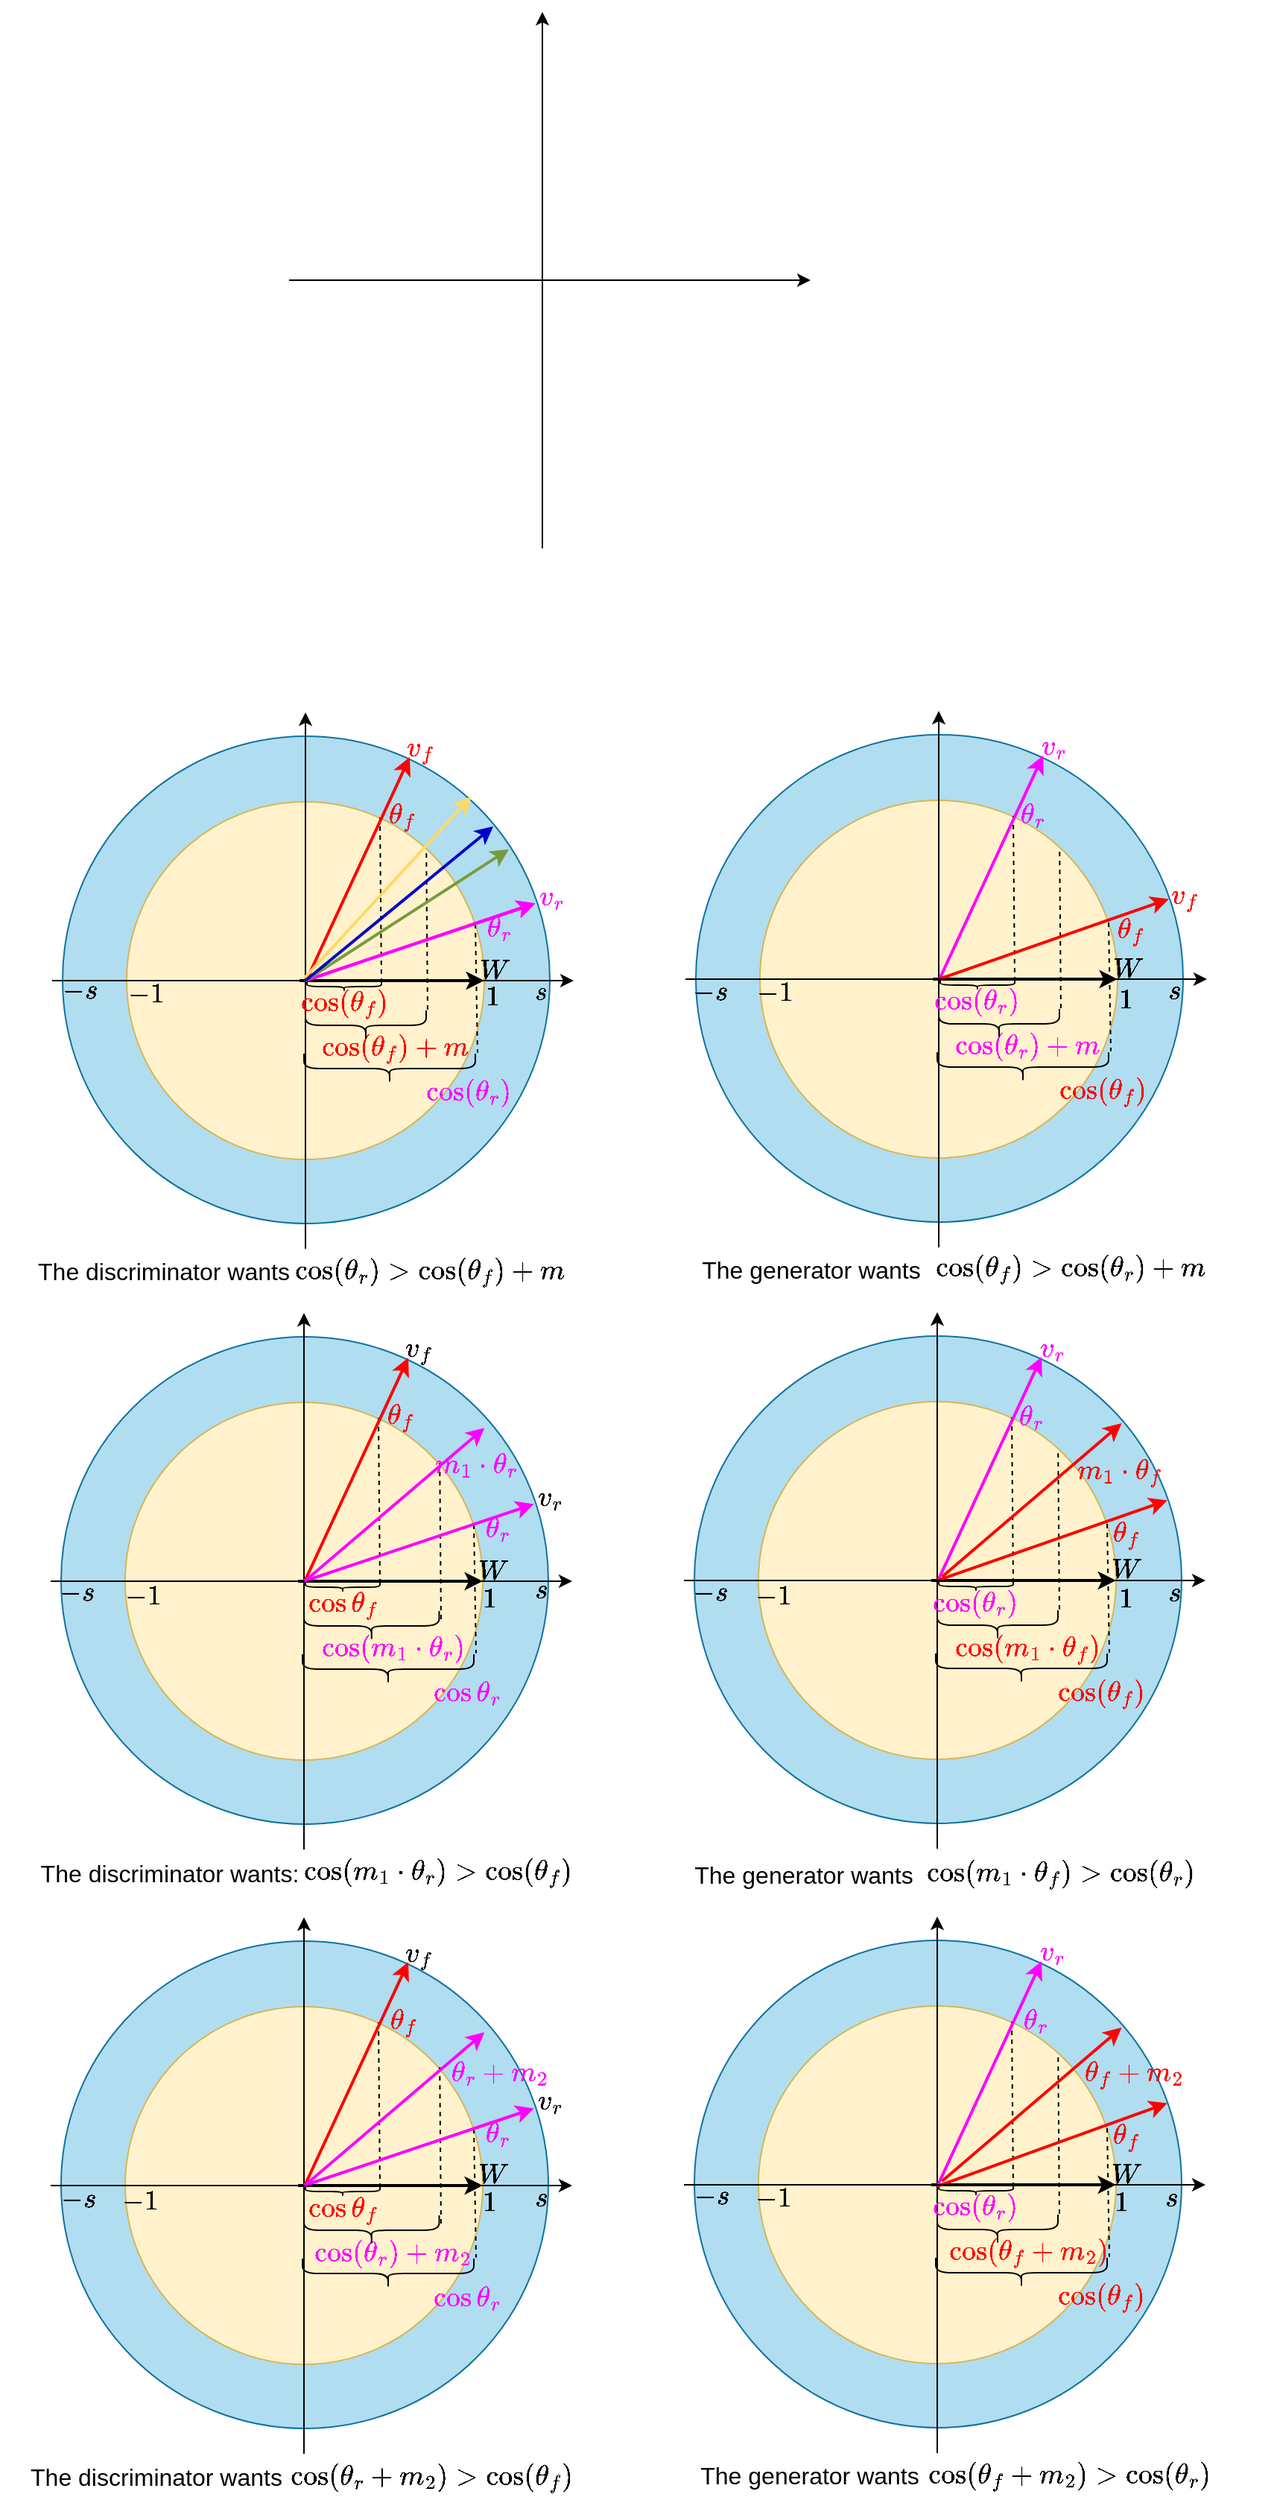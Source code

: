 <mxfile version="21.6.8" type="github">
  <diagram name="Page-1" id="L5gE9TaHChZpEfNY-t2x">
    <mxGraphModel dx="1236" dy="1394" grid="1" gridSize="10" guides="1" tooltips="1" connect="1" arrows="1" fold="1" page="0" pageScale="1" pageWidth="827" pageHeight="1169" math="1" shadow="0">
      <root>
        <mxCell id="0" />
        <mxCell id="1" parent="0" />
        <mxCell id="ebqqvcWVVmoioaNN8tBe-39" value="" style="ellipse;whiteSpace=wrap;html=1;aspect=fixed;fillColor=#b1ddf0;strokeColor=#10739e;" vertex="1" parent="1">
          <mxGeometry x="37" y="26" width="327" height="327" as="geometry" />
        </mxCell>
        <mxCell id="UZf72PWpk065BYjZ_3hO-1" value="" style="ellipse;whiteSpace=wrap;html=1;aspect=fixed;fillColor=#fff2cc;strokeColor=#d6b656;" parent="1" vertex="1">
          <mxGeometry x="80" y="70" width="240" height="240" as="geometry" />
        </mxCell>
        <mxCell id="UZf72PWpk065BYjZ_3hO-2" value="" style="endArrow=classic;html=1;rounded=0;exitX=0;exitY=0;exitDx=0;exitDy=0;strokeWidth=2;" parent="1" edge="1" source="ebqqvcWVVmoioaNN8tBe-5">
          <mxGeometry width="50" height="50" relative="1" as="geometry">
            <mxPoint x="40" y="189.5" as="sourcePoint" />
            <mxPoint x="320" y="190" as="targetPoint" />
          </mxGeometry>
        </mxCell>
        <mxCell id="UZf72PWpk065BYjZ_3hO-3" value="" style="endArrow=classic;html=1;rounded=0;" parent="1" edge="1">
          <mxGeometry width="50" height="50" relative="1" as="geometry">
            <mxPoint x="200" y="370" as="sourcePoint" />
            <mxPoint x="200" y="10" as="targetPoint" />
          </mxGeometry>
        </mxCell>
        <mxCell id="UZf72PWpk065BYjZ_3hO-12" value="" style="endArrow=none;dashed=1;html=1;rounded=0;" parent="1" edge="1">
          <mxGeometry width="50" height="50" relative="1" as="geometry">
            <mxPoint x="200" y="80" as="sourcePoint" />
            <mxPoint x="200" y="150" as="targetPoint" />
          </mxGeometry>
        </mxCell>
        <mxCell id="UZf72PWpk065BYjZ_3hO-13" value="" style="endArrow=none;dashed=1;html=1;rounded=0;entryX=1.033;entryY=1.013;entryDx=0;entryDy=0;entryPerimeter=0;" parent="1" edge="1" target="ebqqvcWVVmoioaNN8tBe-8">
          <mxGeometry width="50" height="50" relative="1" as="geometry">
            <mxPoint x="314" y="152" as="sourcePoint" />
            <mxPoint x="314.16" y="190.15" as="targetPoint" />
          </mxGeometry>
        </mxCell>
        <mxCell id="ebqqvcWVVmoioaNN8tBe-3" value="" style="endArrow=none;dashed=1;html=1;rounded=0;exitX=0;exitY=0.25;exitDx=0;exitDy=0;" edge="1" parent="1">
          <mxGeometry width="50" height="50" relative="1" as="geometry">
            <mxPoint x="250.0" y="80.5" as="sourcePoint" />
            <mxPoint x="251" y="190" as="targetPoint" />
          </mxGeometry>
        </mxCell>
        <mxCell id="ebqqvcWVVmoioaNN8tBe-4" value="&lt;font style=&quot;font-size: 16px;&quot; color=&quot;#ff00ff&quot;&gt;$$\theta_r$$&lt;/font&gt;" style="text;html=1;strokeColor=none;fillColor=none;align=center;verticalAlign=middle;whiteSpace=wrap;rounded=0;" vertex="1" parent="1">
          <mxGeometry x="300" y="140" width="60" height="30" as="geometry" />
        </mxCell>
        <mxCell id="ebqqvcWVVmoioaNN8tBe-5" value="&lt;font style=&quot;font-size: 16px;&quot; color=&quot;#ff0000&quot;&gt;$$\cos &lt;br&gt;(\theta_f)$$&lt;/font&gt;" style="text;html=1;strokeColor=none;fillColor=none;align=center;verticalAlign=middle;whiteSpace=wrap;rounded=0;" vertex="1" parent="1">
          <mxGeometry x="196" y="190" width="60" height="30" as="geometry" />
        </mxCell>
        <mxCell id="ebqqvcWVVmoioaNN8tBe-6" value="&lt;font style=&quot;font-size: 16px;&quot; color=&quot;#ff0000&quot;&gt;$$\theta_f$$&lt;/font&gt;" style="text;html=1;strokeColor=none;fillColor=none;align=center;verticalAlign=middle;whiteSpace=wrap;rounded=0;" vertex="1" parent="1">
          <mxGeometry x="235" y="64" width="60" height="30" as="geometry" />
        </mxCell>
        <mxCell id="ebqqvcWVVmoioaNN8tBe-7" value="" style="shape=curlyBracket;whiteSpace=wrap;html=1;rounded=1;labelPosition=left;verticalLabelPosition=middle;align=right;verticalAlign=middle;rotation=-90;" vertex="1" parent="1">
          <mxGeometry x="223" y="169" width="6" height="50" as="geometry" />
        </mxCell>
        <mxCell id="ebqqvcWVVmoioaNN8tBe-8" value="" style="shape=curlyBracket;whiteSpace=wrap;html=1;rounded=1;labelPosition=left;verticalLabelPosition=middle;align=right;verticalAlign=middle;rotation=-90;" vertex="1" parent="1">
          <mxGeometry x="246.5" y="191.5" width="20" height="115" as="geometry" />
        </mxCell>
        <mxCell id="ebqqvcWVVmoioaNN8tBe-9" value="&lt;font style=&quot;font-size: 16px;&quot; color=&quot;#ff00ff&quot;&gt;$$\cos &lt;br&gt;(\theta_r)$$&lt;/font&gt;" style="text;html=1;strokeColor=none;fillColor=none;align=center;verticalAlign=middle;whiteSpace=wrap;rounded=0;" vertex="1" parent="1">
          <mxGeometry x="280" y="250" width="60" height="30" as="geometry" />
        </mxCell>
        <mxCell id="ebqqvcWVVmoioaNN8tBe-10" value="&lt;font style=&quot;font-size: 16px;&quot; color=&quot;#ff0000&quot;&gt;$$\cos &lt;br&gt;(\theta_f) +m$$&lt;/font&gt;" style="text;html=1;strokeColor=none;fillColor=none;align=center;verticalAlign=middle;whiteSpace=wrap;rounded=0;" vertex="1" parent="1">
          <mxGeometry x="230" y="220" width="60" height="30" as="geometry" />
        </mxCell>
        <mxCell id="ebqqvcWVVmoioaNN8tBe-11" value="" style="shape=curlyBracket;whiteSpace=wrap;html=1;rounded=1;labelPosition=left;verticalLabelPosition=middle;align=right;verticalAlign=middle;rotation=-90;" vertex="1" parent="1">
          <mxGeometry x="230.5" y="179.5" width="20" height="81" as="geometry" />
        </mxCell>
        <mxCell id="ebqqvcWVVmoioaNN8tBe-12" value="" style="endArrow=none;dashed=1;html=1;rounded=0;entryX=1.033;entryY=1.013;entryDx=0;entryDy=0;entryPerimeter=0;exitX=0.838;exitY=0.144;exitDx=0;exitDy=0;exitPerimeter=0;" edge="1" parent="1" source="UZf72PWpk065BYjZ_3hO-1">
          <mxGeometry width="50" height="50" relative="1" as="geometry">
            <mxPoint x="281" y="126" as="sourcePoint" />
            <mxPoint x="282" y="212" as="targetPoint" />
          </mxGeometry>
        </mxCell>
        <mxCell id="ebqqvcWVVmoioaNN8tBe-13" value="&lt;font style=&quot;font-size: 16px;&quot;&gt;The discriminator wants&lt;/font&gt;" style="text;html=1;strokeColor=none;fillColor=none;align=center;verticalAlign=middle;whiteSpace=wrap;rounded=0;" vertex="1" parent="1">
          <mxGeometry x="10" y="370" width="190" height="30" as="geometry" />
        </mxCell>
        <mxCell id="ebqqvcWVVmoioaNN8tBe-16" value="&lt;font style=&quot;font-size: 16px;&quot;&gt;$$\cos(\theta_r)&amp;gt;\cos(\theta_f) +m$$&lt;/font&gt;" style="text;html=1;strokeColor=none;fillColor=none;align=center;verticalAlign=middle;whiteSpace=wrap;rounded=0;" vertex="1" parent="1">
          <mxGeometry x="254.38" y="370" width="60" height="30" as="geometry" />
        </mxCell>
        <mxCell id="ebqqvcWVVmoioaNN8tBe-37" value="&lt;font style=&quot;font-size: 16px;&quot;&gt;$$W$$&lt;/font&gt;" style="text;html=1;strokeColor=none;fillColor=none;align=center;verticalAlign=middle;whiteSpace=wrap;rounded=0;" vertex="1" parent="1">
          <mxGeometry x="297" y="167.5" width="60" height="30" as="geometry" />
        </mxCell>
        <mxCell id="ebqqvcWVVmoioaNN8tBe-40" value="&lt;font style=&quot;font-size: 16px;&quot; color=&quot;#ff0000&quot;&gt;$$v_f$$&lt;/font&gt;" style="text;html=1;strokeColor=none;fillColor=none;align=center;verticalAlign=middle;whiteSpace=wrap;rounded=0;" vertex="1" parent="1">
          <mxGeometry x="246.5" y="19" width="60" height="30" as="geometry" />
        </mxCell>
        <mxCell id="ebqqvcWVVmoioaNN8tBe-41" value="&lt;font style=&quot;font-size: 16px;&quot; color=&quot;#ff00ff&quot;&gt;$$v_r$$&lt;/font&gt;" style="text;html=1;strokeColor=none;fillColor=none;align=center;verticalAlign=middle;whiteSpace=wrap;rounded=0;" vertex="1" parent="1">
          <mxGeometry x="335" y="118.5" width="60" height="30" as="geometry" />
        </mxCell>
        <mxCell id="ebqqvcWVVmoioaNN8tBe-42" value="" style="endArrow=classic;html=1;rounded=0;entryX=0.392;entryY=0.7;entryDx=0;entryDy=0;entryPerimeter=0;strokeWidth=2;strokeColor=#FF0000;" edge="1" parent="1" target="ebqqvcWVVmoioaNN8tBe-40">
          <mxGeometry width="50" height="50" relative="1" as="geometry">
            <mxPoint x="200.5" y="190" as="sourcePoint" />
            <mxPoint x="250.5" y="140" as="targetPoint" />
          </mxGeometry>
        </mxCell>
        <mxCell id="ebqqvcWVVmoioaNN8tBe-43" value="" style="endArrow=classic;html=1;rounded=0;entryX=0.906;entryY=-0.058;entryDx=0;entryDy=0;entryPerimeter=0;strokeWidth=2;strokeColor=#FF00FF;" edge="1" parent="1" target="ebqqvcWVVmoioaNN8tBe-4">
          <mxGeometry width="50" height="50" relative="1" as="geometry">
            <mxPoint x="200" y="190" as="sourcePoint" />
            <mxPoint x="280" y="50" as="targetPoint" />
          </mxGeometry>
        </mxCell>
        <mxCell id="ebqqvcWVVmoioaNN8tBe-44" value="" style="endArrow=classic;html=1;rounded=0;" edge="1" parent="1">
          <mxGeometry width="50" height="50" relative="1" as="geometry">
            <mxPoint x="30" y="190" as="sourcePoint" />
            <mxPoint x="380" y="190" as="targetPoint" />
          </mxGeometry>
        </mxCell>
        <mxCell id="ebqqvcWVVmoioaNN8tBe-45" value="&lt;font style=&quot;font-size: 16px;&quot;&gt;$$1$$&lt;/font&gt;" style="text;html=1;strokeColor=none;fillColor=none;align=center;verticalAlign=middle;whiteSpace=wrap;rounded=0;" vertex="1" parent="1">
          <mxGeometry x="296" y="185.5" width="60" height="30" as="geometry" />
        </mxCell>
        <mxCell id="ebqqvcWVVmoioaNN8tBe-46" value="&lt;font style=&quot;font-size: 15px;&quot;&gt;$$s$$&lt;/font&gt;" style="text;html=1;strokeColor=none;fillColor=none;align=center;verticalAlign=middle;whiteSpace=wrap;rounded=0;" vertex="1" parent="1">
          <mxGeometry x="328" y="181.5" width="60" height="30" as="geometry" />
        </mxCell>
        <mxCell id="ebqqvcWVVmoioaNN8tBe-47" value="&lt;font style=&quot;font-size: 16px;&quot;&gt;$$-s$$&lt;/font&gt;" style="text;html=1;strokeColor=none;fillColor=none;align=center;verticalAlign=middle;whiteSpace=wrap;rounded=0;" vertex="1" parent="1">
          <mxGeometry x="19" y="180.5" width="60" height="30" as="geometry" />
        </mxCell>
        <mxCell id="ebqqvcWVVmoioaNN8tBe-48" value="&lt;font style=&quot;font-size: 16px;&quot;&gt;$$-1$$&lt;/font&gt;" style="text;html=1;strokeColor=none;fillColor=none;align=center;verticalAlign=middle;whiteSpace=wrap;rounded=0;" vertex="1" parent="1">
          <mxGeometry x="63" y="184" width="60" height="30" as="geometry" />
        </mxCell>
        <mxCell id="ebqqvcWVVmoioaNN8tBe-49" value="" style="ellipse;whiteSpace=wrap;html=1;aspect=fixed;fillColor=#b1ddf0;strokeColor=#10739e;" vertex="1" parent="1">
          <mxGeometry x="462" y="25" width="327" height="327" as="geometry" />
        </mxCell>
        <mxCell id="ebqqvcWVVmoioaNN8tBe-50" value="" style="ellipse;whiteSpace=wrap;html=1;aspect=fixed;fillColor=#fff2cc;strokeColor=#d6b656;" vertex="1" parent="1">
          <mxGeometry x="505" y="69" width="240" height="240" as="geometry" />
        </mxCell>
        <mxCell id="ebqqvcWVVmoioaNN8tBe-51" value="" style="endArrow=classic;html=1;rounded=0;exitX=0;exitY=0;exitDx=0;exitDy=0;strokeWidth=2;" edge="1" parent="1" source="ebqqvcWVVmoioaNN8tBe-57">
          <mxGeometry width="50" height="50" relative="1" as="geometry">
            <mxPoint x="465" y="188.5" as="sourcePoint" />
            <mxPoint x="745" y="189" as="targetPoint" />
          </mxGeometry>
        </mxCell>
        <mxCell id="ebqqvcWVVmoioaNN8tBe-52" value="" style="endArrow=classic;html=1;rounded=0;" edge="1" parent="1">
          <mxGeometry width="50" height="50" relative="1" as="geometry">
            <mxPoint x="625" y="369" as="sourcePoint" />
            <mxPoint x="625" y="9" as="targetPoint" />
          </mxGeometry>
        </mxCell>
        <mxCell id="ebqqvcWVVmoioaNN8tBe-53" value="" style="endArrow=none;dashed=1;html=1;rounded=0;" edge="1" parent="1">
          <mxGeometry width="50" height="50" relative="1" as="geometry">
            <mxPoint x="625" y="79" as="sourcePoint" />
            <mxPoint x="625" y="149" as="targetPoint" />
          </mxGeometry>
        </mxCell>
        <mxCell id="ebqqvcWVVmoioaNN8tBe-54" value="" style="endArrow=none;dashed=1;html=1;rounded=0;entryX=1.033;entryY=1.013;entryDx=0;entryDy=0;entryPerimeter=0;" edge="1" parent="1" target="ebqqvcWVVmoioaNN8tBe-60">
          <mxGeometry width="50" height="50" relative="1" as="geometry">
            <mxPoint x="739" y="151" as="sourcePoint" />
            <mxPoint x="739.16" y="189.15" as="targetPoint" />
          </mxGeometry>
        </mxCell>
        <mxCell id="ebqqvcWVVmoioaNN8tBe-55" value="" style="endArrow=none;dashed=1;html=1;rounded=0;exitX=0;exitY=0.25;exitDx=0;exitDy=0;" edge="1" parent="1">
          <mxGeometry width="50" height="50" relative="1" as="geometry">
            <mxPoint x="675.0" y="79.5" as="sourcePoint" />
            <mxPoint x="676" y="189" as="targetPoint" />
          </mxGeometry>
        </mxCell>
        <mxCell id="ebqqvcWVVmoioaNN8tBe-57" value="&lt;font style=&quot;font-size: 16px;&quot; color=&quot;#ff00ff&quot;&gt;$$\cos &lt;br&gt;(\theta_r)$$&lt;/font&gt;" style="text;html=1;strokeColor=none;fillColor=none;align=center;verticalAlign=middle;whiteSpace=wrap;rounded=0;" vertex="1" parent="1">
          <mxGeometry x="621" y="189" width="60" height="30" as="geometry" />
        </mxCell>
        <mxCell id="ebqqvcWVVmoioaNN8tBe-58" value="&lt;font style=&quot;font-size: 16px;&quot; color=&quot;#ff00ff&quot;&gt;$$\theta_r$$&lt;/font&gt;" style="text;html=1;strokeColor=none;fillColor=none;align=center;verticalAlign=middle;whiteSpace=wrap;rounded=0;" vertex="1" parent="1">
          <mxGeometry x="658" y="64" width="60" height="30" as="geometry" />
        </mxCell>
        <mxCell id="ebqqvcWVVmoioaNN8tBe-59" value="" style="shape=curlyBracket;whiteSpace=wrap;html=1;rounded=1;labelPosition=left;verticalLabelPosition=middle;align=right;verticalAlign=middle;rotation=-90;" vertex="1" parent="1">
          <mxGeometry x="648" y="168" width="6" height="50" as="geometry" />
        </mxCell>
        <mxCell id="ebqqvcWVVmoioaNN8tBe-60" value="" style="shape=curlyBracket;whiteSpace=wrap;html=1;rounded=1;labelPosition=left;verticalLabelPosition=middle;align=right;verticalAlign=middle;rotation=-90;" vertex="1" parent="1">
          <mxGeometry x="671.5" y="190.5" width="20" height="115" as="geometry" />
        </mxCell>
        <mxCell id="ebqqvcWVVmoioaNN8tBe-61" value="&lt;font style=&quot;font-size: 16px;&quot; color=&quot;#ff0000&quot;&gt;$$\cos &lt;br&gt;(\theta_f)$$&lt;/font&gt;" style="text;html=1;strokeColor=none;fillColor=none;align=center;verticalAlign=middle;whiteSpace=wrap;rounded=0;" vertex="1" parent="1">
          <mxGeometry x="705" y="249" width="60" height="30" as="geometry" />
        </mxCell>
        <mxCell id="ebqqvcWVVmoioaNN8tBe-62" value="&lt;font style=&quot;font-size: 16px;&quot; color=&quot;#ff00ff&quot;&gt;$$\cos &lt;br&gt;(\theta_r) +m$$&lt;/font&gt;" style="text;html=1;strokeColor=none;fillColor=none;align=center;verticalAlign=middle;whiteSpace=wrap;rounded=0;" vertex="1" parent="1">
          <mxGeometry x="655" y="219" width="60" height="30" as="geometry" />
        </mxCell>
        <mxCell id="ebqqvcWVVmoioaNN8tBe-63" value="" style="shape=curlyBracket;whiteSpace=wrap;html=1;rounded=1;labelPosition=left;verticalLabelPosition=middle;align=right;verticalAlign=middle;rotation=-90;" vertex="1" parent="1">
          <mxGeometry x="655.5" y="178.5" width="20" height="81" as="geometry" />
        </mxCell>
        <mxCell id="ebqqvcWVVmoioaNN8tBe-64" value="" style="endArrow=none;dashed=1;html=1;rounded=0;entryX=1.033;entryY=1.013;entryDx=0;entryDy=0;entryPerimeter=0;exitX=0.838;exitY=0.144;exitDx=0;exitDy=0;exitPerimeter=0;" edge="1" parent="1" source="ebqqvcWVVmoioaNN8tBe-50">
          <mxGeometry width="50" height="50" relative="1" as="geometry">
            <mxPoint x="706" y="125" as="sourcePoint" />
            <mxPoint x="707" y="211" as="targetPoint" />
          </mxGeometry>
        </mxCell>
        <mxCell id="ebqqvcWVVmoioaNN8tBe-66" value="&lt;font style=&quot;font-size: 16px;&quot;&gt;$$\cos(\theta_f)&amp;gt;\cos(\theta_r) +m$$&lt;/font&gt;" style="text;html=1;strokeColor=none;fillColor=none;align=center;verticalAlign=middle;whiteSpace=wrap;rounded=0;" vertex="1" parent="1">
          <mxGeometry x="684" y="368" width="60" height="30" as="geometry" />
        </mxCell>
        <mxCell id="ebqqvcWVVmoioaNN8tBe-67" value="&lt;font style=&quot;font-size: 16px;&quot;&gt;$$W$$&lt;/font&gt;" style="text;html=1;strokeColor=none;fillColor=none;align=center;verticalAlign=middle;whiteSpace=wrap;rounded=0;" vertex="1" parent="1">
          <mxGeometry x="722" y="166.5" width="60" height="30" as="geometry" />
        </mxCell>
        <mxCell id="ebqqvcWVVmoioaNN8tBe-68" value="&lt;font style=&quot;font-size: 16px;&quot; color=&quot;#ff00ff&quot;&gt;$$v_r$$&lt;/font&gt;" style="text;html=1;strokeColor=none;fillColor=none;align=center;verticalAlign=middle;whiteSpace=wrap;rounded=0;" vertex="1" parent="1">
          <mxGeometry x="671.5" y="18" width="60" height="30" as="geometry" />
        </mxCell>
        <mxCell id="ebqqvcWVVmoioaNN8tBe-69" value="&lt;font style=&quot;font-size: 16px;&quot; color=&quot;#ff0000&quot;&gt;$$v_f$$&lt;/font&gt;" style="text;html=1;strokeColor=none;fillColor=none;align=center;verticalAlign=middle;whiteSpace=wrap;rounded=0;" vertex="1" parent="1">
          <mxGeometry x="760" y="117.5" width="60" height="30" as="geometry" />
        </mxCell>
        <mxCell id="ebqqvcWVVmoioaNN8tBe-70" value="" style="endArrow=classic;html=1;rounded=0;entryX=0.392;entryY=0.7;entryDx=0;entryDy=0;entryPerimeter=0;strokeWidth=2;strokeColor=#FF00FF;" edge="1" parent="1" target="ebqqvcWVVmoioaNN8tBe-68">
          <mxGeometry width="50" height="50" relative="1" as="geometry">
            <mxPoint x="625.5" y="189" as="sourcePoint" />
            <mxPoint x="675.5" y="139" as="targetPoint" />
          </mxGeometry>
        </mxCell>
        <mxCell id="ebqqvcWVVmoioaNN8tBe-71" value="" style="endArrow=classic;html=1;rounded=0;entryX=0.906;entryY=-0.058;entryDx=0;entryDy=0;entryPerimeter=0;strokeWidth=2;strokeColor=#FF0000;" edge="1" parent="1">
          <mxGeometry width="50" height="50" relative="1" as="geometry">
            <mxPoint x="625" y="189" as="sourcePoint" />
            <mxPoint x="779.36" y="135.26" as="targetPoint" />
          </mxGeometry>
        </mxCell>
        <mxCell id="ebqqvcWVVmoioaNN8tBe-72" value="" style="endArrow=classic;html=1;rounded=0;" edge="1" parent="1">
          <mxGeometry width="50" height="50" relative="1" as="geometry">
            <mxPoint x="455" y="189" as="sourcePoint" />
            <mxPoint x="805" y="189" as="targetPoint" />
          </mxGeometry>
        </mxCell>
        <mxCell id="ebqqvcWVVmoioaNN8tBe-73" value="&lt;font style=&quot;font-size: 16px;&quot;&gt;$$1$$&lt;/font&gt;" style="text;html=1;strokeColor=none;fillColor=none;align=center;verticalAlign=middle;whiteSpace=wrap;rounded=0;" vertex="1" parent="1">
          <mxGeometry x="721" y="188" width="60" height="30" as="geometry" />
        </mxCell>
        <mxCell id="ebqqvcWVVmoioaNN8tBe-74" value="&lt;font style=&quot;font-size: 16px;&quot;&gt;$$s$$&lt;/font&gt;" style="text;html=1;strokeColor=none;fillColor=none;align=center;verticalAlign=middle;whiteSpace=wrap;rounded=0;" vertex="1" parent="1">
          <mxGeometry x="753" y="182" width="60" height="30" as="geometry" />
        </mxCell>
        <mxCell id="ebqqvcWVVmoioaNN8tBe-75" value="&lt;font style=&quot;font-size: 16px;&quot;&gt;$$-s$$&lt;/font&gt;" style="text;html=1;strokeColor=none;fillColor=none;align=center;verticalAlign=middle;whiteSpace=wrap;rounded=0;" vertex="1" parent="1">
          <mxGeometry x="442" y="181.5" width="60" height="30" as="geometry" />
        </mxCell>
        <mxCell id="ebqqvcWVVmoioaNN8tBe-76" value="&lt;font style=&quot;font-size: 16px;&quot;&gt;$$-1$$&lt;/font&gt;" style="text;html=1;strokeColor=none;fillColor=none;align=center;verticalAlign=middle;whiteSpace=wrap;rounded=0;" vertex="1" parent="1">
          <mxGeometry x="485" y="183" width="60" height="30" as="geometry" />
        </mxCell>
        <mxCell id="ebqqvcWVVmoioaNN8tBe-80" value="" style="ellipse;whiteSpace=wrap;html=1;aspect=fixed;fillColor=#b1ddf0;strokeColor=#10739e;" vertex="1" parent="1">
          <mxGeometry x="36" y="429" width="327" height="327" as="geometry" />
        </mxCell>
        <mxCell id="ebqqvcWVVmoioaNN8tBe-81" value="" style="ellipse;whiteSpace=wrap;html=1;aspect=fixed;fillColor=#fff2cc;strokeColor=#d6b656;" vertex="1" parent="1">
          <mxGeometry x="79" y="473" width="240" height="240" as="geometry" />
        </mxCell>
        <mxCell id="ebqqvcWVVmoioaNN8tBe-82" value="" style="endArrow=classic;html=1;rounded=0;exitX=0;exitY=0;exitDx=0;exitDy=0;strokeWidth=2;" edge="1" parent="1" source="ebqqvcWVVmoioaNN8tBe-88">
          <mxGeometry width="50" height="50" relative="1" as="geometry">
            <mxPoint x="39" y="592.5" as="sourcePoint" />
            <mxPoint x="319" y="593" as="targetPoint" />
          </mxGeometry>
        </mxCell>
        <mxCell id="ebqqvcWVVmoioaNN8tBe-83" value="" style="endArrow=classic;html=1;rounded=0;" edge="1" parent="1">
          <mxGeometry width="50" height="50" relative="1" as="geometry">
            <mxPoint x="199" y="773" as="sourcePoint" />
            <mxPoint x="199" y="413" as="targetPoint" />
          </mxGeometry>
        </mxCell>
        <mxCell id="ebqqvcWVVmoioaNN8tBe-84" value="" style="endArrow=none;dashed=1;html=1;rounded=0;" edge="1" parent="1">
          <mxGeometry width="50" height="50" relative="1" as="geometry">
            <mxPoint x="199" y="483" as="sourcePoint" />
            <mxPoint x="199" y="553" as="targetPoint" />
          </mxGeometry>
        </mxCell>
        <mxCell id="ebqqvcWVVmoioaNN8tBe-85" value="" style="endArrow=none;dashed=1;html=1;rounded=0;entryX=1.033;entryY=1.013;entryDx=0;entryDy=0;entryPerimeter=0;" edge="1" parent="1" target="ebqqvcWVVmoioaNN8tBe-91">
          <mxGeometry width="50" height="50" relative="1" as="geometry">
            <mxPoint x="313" y="555" as="sourcePoint" />
            <mxPoint x="313.16" y="593.15" as="targetPoint" />
          </mxGeometry>
        </mxCell>
        <mxCell id="ebqqvcWVVmoioaNN8tBe-86" value="" style="endArrow=none;dashed=1;html=1;rounded=0;exitX=0;exitY=0.25;exitDx=0;exitDy=0;" edge="1" parent="1">
          <mxGeometry width="50" height="50" relative="1" as="geometry">
            <mxPoint x="249.0" y="483.5" as="sourcePoint" />
            <mxPoint x="250" y="593" as="targetPoint" />
          </mxGeometry>
        </mxCell>
        <mxCell id="ebqqvcWVVmoioaNN8tBe-87" value="&lt;font style=&quot;font-size: 16px;&quot; color=&quot;#ff00ff&quot;&gt;$$\theta_r$$&lt;/font&gt;" style="text;html=1;strokeColor=none;fillColor=none;align=center;verticalAlign=middle;whiteSpace=wrap;rounded=0;" vertex="1" parent="1">
          <mxGeometry x="299" y="543" width="60" height="30" as="geometry" />
        </mxCell>
        <mxCell id="ebqqvcWVVmoioaNN8tBe-88" value="&lt;font style=&quot;font-size: 16px;&quot; color=&quot;#ff0000&quot;&gt;$$\cos &lt;br&gt;\theta_f$$&lt;/font&gt;" style="text;html=1;strokeColor=none;fillColor=none;align=center;verticalAlign=middle;whiteSpace=wrap;rounded=0;" vertex="1" parent="1">
          <mxGeometry x="195" y="593" width="60" height="30" as="geometry" />
        </mxCell>
        <mxCell id="ebqqvcWVVmoioaNN8tBe-89" value="&lt;font style=&quot;font-size: 16px;&quot; color=&quot;#ff0000&quot;&gt;$$\theta_f$$&lt;/font&gt;" style="text;html=1;strokeColor=none;fillColor=none;align=center;verticalAlign=middle;whiteSpace=wrap;rounded=0;" vertex="1" parent="1">
          <mxGeometry x="234" y="467" width="60" height="30" as="geometry" />
        </mxCell>
        <mxCell id="ebqqvcWVVmoioaNN8tBe-90" value="" style="shape=curlyBracket;whiteSpace=wrap;html=1;rounded=1;labelPosition=left;verticalLabelPosition=middle;align=right;verticalAlign=middle;rotation=-90;" vertex="1" parent="1">
          <mxGeometry x="222" y="572" width="6" height="50" as="geometry" />
        </mxCell>
        <mxCell id="ebqqvcWVVmoioaNN8tBe-91" value="" style="shape=curlyBracket;whiteSpace=wrap;html=1;rounded=1;labelPosition=left;verticalLabelPosition=middle;align=right;verticalAlign=middle;rotation=-90;" vertex="1" parent="1">
          <mxGeometry x="245.5" y="594.5" width="20" height="115" as="geometry" />
        </mxCell>
        <mxCell id="ebqqvcWVVmoioaNN8tBe-92" value="&lt;font style=&quot;font-size: 16px;&quot; color=&quot;#ff00ff&quot;&gt;$$\cos &lt;br&gt;\theta_r$$&lt;/font&gt;" style="text;html=1;strokeColor=none;fillColor=none;align=center;verticalAlign=middle;whiteSpace=wrap;rounded=0;" vertex="1" parent="1">
          <mxGeometry x="279" y="653" width="60" height="30" as="geometry" />
        </mxCell>
        <mxCell id="ebqqvcWVVmoioaNN8tBe-93" value="&lt;font style=&quot;font-size: 16px;&quot; color=&quot;#ff00ff&quot;&gt;$$\cos &lt;br&gt;(m_1\cdot \theta_r)$$&lt;/font&gt;" style="text;html=1;strokeColor=none;fillColor=none;align=center;verticalAlign=middle;whiteSpace=wrap;rounded=0;" vertex="1" parent="1">
          <mxGeometry x="229" y="623" width="60" height="30" as="geometry" />
        </mxCell>
        <mxCell id="ebqqvcWVVmoioaNN8tBe-94" value="" style="shape=curlyBracket;whiteSpace=wrap;html=1;rounded=1;labelPosition=left;verticalLabelPosition=middle;align=right;verticalAlign=middle;rotation=-90;" vertex="1" parent="1">
          <mxGeometry x="234.38" y="577.63" width="20" height="90.75" as="geometry" />
        </mxCell>
        <mxCell id="ebqqvcWVVmoioaNN8tBe-95" value="" style="endArrow=none;dashed=1;html=1;rounded=0;entryX=1.033;entryY=1.013;entryDx=0;entryDy=0;entryPerimeter=0;exitX=0.838;exitY=0.144;exitDx=0;exitDy=0;exitPerimeter=0;" edge="1" parent="1">
          <mxGeometry width="50" height="50" relative="1" as="geometry">
            <mxPoint x="290.12" y="513.56" as="sourcePoint" />
            <mxPoint x="291" y="621" as="targetPoint" />
          </mxGeometry>
        </mxCell>
        <mxCell id="ebqqvcWVVmoioaNN8tBe-96" value="&lt;font style=&quot;font-size: 16px;&quot;&gt;The discriminator wants:&lt;/font&gt;" style="text;html=1;strokeColor=none;fillColor=none;align=center;verticalAlign=middle;whiteSpace=wrap;rounded=0;strokeWidth=9;" vertex="1" parent="1">
          <mxGeometry x="14" y="774" width="189.5" height="30" as="geometry" />
        </mxCell>
        <mxCell id="ebqqvcWVVmoioaNN8tBe-97" value="&lt;font style=&quot;font-size: 16px;&quot;&gt;$$\cos(m_1\cdot \theta_r)&amp;gt;\cos(\theta_f)$$&lt;/font&gt;" style="text;html=1;strokeColor=none;fillColor=none;align=center;verticalAlign=middle;whiteSpace=wrap;rounded=0;" vertex="1" parent="1">
          <mxGeometry x="258.5" y="773" width="60" height="30" as="geometry" />
        </mxCell>
        <mxCell id="ebqqvcWVVmoioaNN8tBe-98" value="&lt;font style=&quot;font-size: 16px;&quot;&gt;$$W$$&lt;/font&gt;" style="text;html=1;strokeColor=none;fillColor=none;align=center;verticalAlign=middle;whiteSpace=wrap;rounded=0;" vertex="1" parent="1">
          <mxGeometry x="296" y="570.5" width="60" height="30" as="geometry" />
        </mxCell>
        <mxCell id="ebqqvcWVVmoioaNN8tBe-99" value="&lt;font style=&quot;font-size: 16px;&quot;&gt;$$v_f$$&lt;/font&gt;" style="text;html=1;strokeColor=none;fillColor=none;align=center;verticalAlign=middle;whiteSpace=wrap;rounded=0;" vertex="1" parent="1">
          <mxGeometry x="245.5" y="422" width="60" height="30" as="geometry" />
        </mxCell>
        <mxCell id="ebqqvcWVVmoioaNN8tBe-100" value="&lt;font style=&quot;font-size: 16px;&quot;&gt;$$v_r$$&lt;/font&gt;" style="text;html=1;strokeColor=none;fillColor=none;align=center;verticalAlign=middle;whiteSpace=wrap;rounded=0;" vertex="1" parent="1">
          <mxGeometry x="334" y="521.5" width="60" height="30" as="geometry" />
        </mxCell>
        <mxCell id="ebqqvcWVVmoioaNN8tBe-101" value="" style="endArrow=classic;html=1;rounded=0;entryX=0.392;entryY=0.7;entryDx=0;entryDy=0;entryPerimeter=0;strokeWidth=2;strokeColor=#FF0000;" edge="1" parent="1" target="ebqqvcWVVmoioaNN8tBe-99">
          <mxGeometry width="50" height="50" relative="1" as="geometry">
            <mxPoint x="199.5" y="593" as="sourcePoint" />
            <mxPoint x="249.5" y="543" as="targetPoint" />
          </mxGeometry>
        </mxCell>
        <mxCell id="ebqqvcWVVmoioaNN8tBe-102" value="" style="endArrow=classic;html=1;rounded=0;entryX=0.906;entryY=-0.058;entryDx=0;entryDy=0;entryPerimeter=0;strokeWidth=2;strokeColor=#FF00FF;" edge="1" parent="1" target="ebqqvcWVVmoioaNN8tBe-87">
          <mxGeometry width="50" height="50" relative="1" as="geometry">
            <mxPoint x="199" y="593" as="sourcePoint" />
            <mxPoint x="279" y="453" as="targetPoint" />
          </mxGeometry>
        </mxCell>
        <mxCell id="ebqqvcWVVmoioaNN8tBe-103" value="" style="endArrow=classic;html=1;rounded=0;" edge="1" parent="1">
          <mxGeometry width="50" height="50" relative="1" as="geometry">
            <mxPoint x="29" y="593" as="sourcePoint" />
            <mxPoint x="379" y="593" as="targetPoint" />
          </mxGeometry>
        </mxCell>
        <mxCell id="ebqqvcWVVmoioaNN8tBe-104" value="&lt;font style=&quot;font-size: 16px;&quot;&gt;$$1$$&lt;/font&gt;" style="text;html=1;strokeColor=none;fillColor=none;align=center;verticalAlign=middle;whiteSpace=wrap;rounded=0;" vertex="1" parent="1">
          <mxGeometry x="294" y="589.5" width="60" height="30" as="geometry" />
        </mxCell>
        <mxCell id="ebqqvcWVVmoioaNN8tBe-105" value="&lt;font style=&quot;font-size: 16px;&quot;&gt;$$s$$&lt;/font&gt;" style="text;html=1;strokeColor=none;fillColor=none;align=center;verticalAlign=middle;whiteSpace=wrap;rounded=0;" vertex="1" parent="1">
          <mxGeometry x="328" y="583.5" width="60" height="30" as="geometry" />
        </mxCell>
        <mxCell id="ebqqvcWVVmoioaNN8tBe-106" value="&lt;font style=&quot;font-size: 16px;&quot;&gt;$$-s$$&lt;/font&gt;" style="text;html=1;strokeColor=none;fillColor=none;align=center;verticalAlign=middle;whiteSpace=wrap;rounded=0;" vertex="1" parent="1">
          <mxGeometry x="17" y="584.5" width="60" height="30" as="geometry" />
        </mxCell>
        <mxCell id="ebqqvcWVVmoioaNN8tBe-107" value="&lt;font style=&quot;font-size: 16px;&quot;&gt;$$-1$$&lt;/font&gt;" style="text;html=1;strokeColor=none;fillColor=none;align=center;verticalAlign=middle;whiteSpace=wrap;rounded=0;" vertex="1" parent="1">
          <mxGeometry x="61" y="588" width="60" height="30" as="geometry" />
        </mxCell>
        <mxCell id="ebqqvcWVVmoioaNN8tBe-108" value="" style="endArrow=classic;html=1;rounded=0;entryX=0.869;entryY=0.187;entryDx=0;entryDy=0;entryPerimeter=0;strokeWidth=2;strokeColor=#FF00FF;" edge="1" parent="1" target="ebqqvcWVVmoioaNN8tBe-80">
          <mxGeometry width="50" height="50" relative="1" as="geometry">
            <mxPoint x="199.5" y="593" as="sourcePoint" />
            <mxPoint x="353.5" y="541" as="targetPoint" />
          </mxGeometry>
        </mxCell>
        <mxCell id="ebqqvcWVVmoioaNN8tBe-110" value="&lt;font style=&quot;font-size: 16px;&quot; color=&quot;#ff00ff&quot;&gt;$$m_1\cdot \theta_r$$&lt;/font&gt;" style="text;html=1;strokeColor=none;fillColor=none;align=center;verticalAlign=middle;whiteSpace=wrap;rounded=0;" vertex="1" parent="1">
          <mxGeometry x="285" y="500" width="60" height="30" as="geometry" />
        </mxCell>
        <mxCell id="ebqqvcWVVmoioaNN8tBe-141" value="" style="ellipse;whiteSpace=wrap;html=1;aspect=fixed;fillColor=#b1ddf0;strokeColor=#10739e;" vertex="1" parent="1">
          <mxGeometry x="461" y="428.5" width="327" height="327" as="geometry" />
        </mxCell>
        <mxCell id="ebqqvcWVVmoioaNN8tBe-142" value="" style="ellipse;whiteSpace=wrap;html=1;aspect=fixed;fillColor=#fff2cc;strokeColor=#d6b656;" vertex="1" parent="1">
          <mxGeometry x="504" y="472.5" width="240" height="240" as="geometry" />
        </mxCell>
        <mxCell id="ebqqvcWVVmoioaNN8tBe-143" value="" style="endArrow=classic;html=1;rounded=0;exitX=0;exitY=0;exitDx=0;exitDy=0;strokeWidth=2;" edge="1" parent="1" source="ebqqvcWVVmoioaNN8tBe-149">
          <mxGeometry width="50" height="50" relative="1" as="geometry">
            <mxPoint x="464" y="592" as="sourcePoint" />
            <mxPoint x="744" y="592.5" as="targetPoint" />
          </mxGeometry>
        </mxCell>
        <mxCell id="ebqqvcWVVmoioaNN8tBe-144" value="" style="endArrow=classic;html=1;rounded=0;" edge="1" parent="1">
          <mxGeometry width="50" height="50" relative="1" as="geometry">
            <mxPoint x="624" y="772.5" as="sourcePoint" />
            <mxPoint x="624" y="412.5" as="targetPoint" />
          </mxGeometry>
        </mxCell>
        <mxCell id="ebqqvcWVVmoioaNN8tBe-145" value="" style="endArrow=none;dashed=1;html=1;rounded=0;" edge="1" parent="1">
          <mxGeometry width="50" height="50" relative="1" as="geometry">
            <mxPoint x="624" y="482.5" as="sourcePoint" />
            <mxPoint x="624" y="552.5" as="targetPoint" />
          </mxGeometry>
        </mxCell>
        <mxCell id="ebqqvcWVVmoioaNN8tBe-146" value="" style="endArrow=none;dashed=1;html=1;rounded=0;entryX=1.033;entryY=1.013;entryDx=0;entryDy=0;entryPerimeter=0;" edge="1" parent="1" target="ebqqvcWVVmoioaNN8tBe-152">
          <mxGeometry width="50" height="50" relative="1" as="geometry">
            <mxPoint x="738" y="554.5" as="sourcePoint" />
            <mxPoint x="738.16" y="592.65" as="targetPoint" />
          </mxGeometry>
        </mxCell>
        <mxCell id="ebqqvcWVVmoioaNN8tBe-147" value="" style="endArrow=none;dashed=1;html=1;rounded=0;exitX=0;exitY=0.25;exitDx=0;exitDy=0;" edge="1" parent="1">
          <mxGeometry width="50" height="50" relative="1" as="geometry">
            <mxPoint x="674.0" y="483" as="sourcePoint" />
            <mxPoint x="675" y="592.5" as="targetPoint" />
          </mxGeometry>
        </mxCell>
        <mxCell id="ebqqvcWVVmoioaNN8tBe-149" value="&lt;font style=&quot;font-size: 16px;&quot; color=&quot;#ff00ff&quot;&gt;$$\cos &lt;br&gt;(\theta_r)$$&lt;/font&gt;" style="text;html=1;strokeColor=none;fillColor=none;align=center;verticalAlign=middle;whiteSpace=wrap;rounded=0;" vertex="1" parent="1">
          <mxGeometry x="620" y="592.5" width="60" height="30" as="geometry" />
        </mxCell>
        <mxCell id="ebqqvcWVVmoioaNN8tBe-150" value="&lt;font style=&quot;font-size: 16px;&quot; color=&quot;#ff00ff&quot;&gt;$$\theta_r$$&lt;/font&gt;" style="text;html=1;strokeColor=none;fillColor=none;align=center;verticalAlign=middle;whiteSpace=wrap;rounded=0;" vertex="1" parent="1">
          <mxGeometry x="657" y="467.5" width="60" height="30" as="geometry" />
        </mxCell>
        <mxCell id="ebqqvcWVVmoioaNN8tBe-151" value="" style="shape=curlyBracket;whiteSpace=wrap;html=1;rounded=1;labelPosition=left;verticalLabelPosition=middle;align=right;verticalAlign=middle;rotation=-90;" vertex="1" parent="1">
          <mxGeometry x="647" y="571.5" width="6" height="50" as="geometry" />
        </mxCell>
        <mxCell id="ebqqvcWVVmoioaNN8tBe-152" value="" style="shape=curlyBracket;whiteSpace=wrap;html=1;rounded=1;labelPosition=left;verticalLabelPosition=middle;align=right;verticalAlign=middle;rotation=-90;" vertex="1" parent="1">
          <mxGeometry x="670.5" y="594" width="20" height="115" as="geometry" />
        </mxCell>
        <mxCell id="ebqqvcWVVmoioaNN8tBe-153" value="&lt;font style=&quot;font-size: 16px;&quot; color=&quot;#ff0000&quot;&gt;$$\cos &lt;br&gt;(\theta_f)$$&lt;/font&gt;" style="text;html=1;strokeColor=none;fillColor=none;align=center;verticalAlign=middle;whiteSpace=wrap;rounded=0;" vertex="1" parent="1">
          <mxGeometry x="704" y="652.5" width="60" height="30" as="geometry" />
        </mxCell>
        <mxCell id="ebqqvcWVVmoioaNN8tBe-155" value="" style="shape=curlyBracket;whiteSpace=wrap;html=1;rounded=1;labelPosition=left;verticalLabelPosition=middle;align=right;verticalAlign=middle;rotation=-90;" vertex="1" parent="1">
          <mxGeometry x="654.5" y="582" width="20" height="81" as="geometry" />
        </mxCell>
        <mxCell id="ebqqvcWVVmoioaNN8tBe-156" value="" style="endArrow=none;dashed=1;html=1;rounded=0;entryX=1.033;entryY=1.013;entryDx=0;entryDy=0;entryPerimeter=0;exitX=0.838;exitY=0.144;exitDx=0;exitDy=0;exitPerimeter=0;" edge="1" parent="1" source="ebqqvcWVVmoioaNN8tBe-142">
          <mxGeometry width="50" height="50" relative="1" as="geometry">
            <mxPoint x="705" y="528.5" as="sourcePoint" />
            <mxPoint x="706" y="614.5" as="targetPoint" />
          </mxGeometry>
        </mxCell>
        <mxCell id="ebqqvcWVVmoioaNN8tBe-157" value="&lt;font style=&quot;font-size: 16px;&quot;&gt;The generator wants&lt;/font&gt;" style="text;html=1;strokeColor=none;fillColor=none;align=center;verticalAlign=middle;whiteSpace=wrap;rounded=0;" vertex="1" parent="1">
          <mxGeometry x="450" y="774.5" width="168.5" height="30" as="geometry" />
        </mxCell>
        <mxCell id="ebqqvcWVVmoioaNN8tBe-158" value="&lt;font style=&quot;font-size: 16px;&quot;&gt;$$\cos(m_1\cdot \theta_f)&amp;gt;\cos(\theta_r)$$&lt;/font&gt;" style="text;html=1;strokeColor=none;fillColor=none;align=center;verticalAlign=middle;whiteSpace=wrap;rounded=0;" vertex="1" parent="1">
          <mxGeometry x="676.5" y="773.5" width="60" height="30" as="geometry" />
        </mxCell>
        <mxCell id="ebqqvcWVVmoioaNN8tBe-159" value="&lt;font style=&quot;font-size: 16px;&quot;&gt;$$W$$&lt;/font&gt;" style="text;html=1;strokeColor=none;fillColor=none;align=center;verticalAlign=middle;whiteSpace=wrap;rounded=0;" vertex="1" parent="1">
          <mxGeometry x="721" y="570" width="60" height="30" as="geometry" />
        </mxCell>
        <mxCell id="ebqqvcWVVmoioaNN8tBe-160" value="&lt;font style=&quot;font-size: 16px;&quot; color=&quot;#ff00ff&quot;&gt;$$v_r$$&lt;/font&gt;" style="text;html=1;strokeColor=none;fillColor=none;align=center;verticalAlign=middle;whiteSpace=wrap;rounded=0;" vertex="1" parent="1">
          <mxGeometry x="670.5" y="421.5" width="60" height="30" as="geometry" />
        </mxCell>
        <mxCell id="ebqqvcWVVmoioaNN8tBe-161" value="" style="endArrow=classic;html=1;rounded=0;entryX=0.392;entryY=0.7;entryDx=0;entryDy=0;entryPerimeter=0;strokeWidth=2;strokeColor=#FF00FF;" edge="1" parent="1" target="ebqqvcWVVmoioaNN8tBe-160">
          <mxGeometry width="50" height="50" relative="1" as="geometry">
            <mxPoint x="624.5" y="592.5" as="sourcePoint" />
            <mxPoint x="674.5" y="542.5" as="targetPoint" />
          </mxGeometry>
        </mxCell>
        <mxCell id="ebqqvcWVVmoioaNN8tBe-162" value="" style="endArrow=classic;html=1;rounded=0;entryX=0.906;entryY=-0.058;entryDx=0;entryDy=0;entryPerimeter=0;strokeWidth=2;strokeColor=#FF0000;" edge="1" parent="1">
          <mxGeometry width="50" height="50" relative="1" as="geometry">
            <mxPoint x="624" y="592.5" as="sourcePoint" />
            <mxPoint x="778.36" y="538.76" as="targetPoint" />
          </mxGeometry>
        </mxCell>
        <mxCell id="ebqqvcWVVmoioaNN8tBe-163" value="" style="endArrow=classic;html=1;rounded=0;" edge="1" parent="1">
          <mxGeometry width="50" height="50" relative="1" as="geometry">
            <mxPoint x="454" y="592.5" as="sourcePoint" />
            <mxPoint x="804" y="592.5" as="targetPoint" />
          </mxGeometry>
        </mxCell>
        <mxCell id="ebqqvcWVVmoioaNN8tBe-164" value="&lt;font style=&quot;font-size: 16px;&quot;&gt;$$1$$&lt;/font&gt;" style="text;html=1;strokeColor=none;fillColor=none;align=center;verticalAlign=middle;whiteSpace=wrap;rounded=0;" vertex="1" parent="1">
          <mxGeometry x="721" y="589.5" width="60" height="30" as="geometry" />
        </mxCell>
        <mxCell id="ebqqvcWVVmoioaNN8tBe-165" value="&lt;font style=&quot;font-size: 16px;&quot;&gt;$$s$$&lt;/font&gt;" style="text;html=1;strokeColor=none;fillColor=none;align=center;verticalAlign=middle;whiteSpace=wrap;rounded=0;" vertex="1" parent="1">
          <mxGeometry x="753" y="585.5" width="60" height="30" as="geometry" />
        </mxCell>
        <mxCell id="ebqqvcWVVmoioaNN8tBe-166" value="&lt;font style=&quot;font-size: 16px;&quot;&gt;$$-1$$&lt;/font&gt;" style="text;html=1;strokeColor=none;fillColor=none;align=center;verticalAlign=middle;whiteSpace=wrap;rounded=0;" vertex="1" parent="1">
          <mxGeometry x="484" y="587.5" width="60" height="30" as="geometry" />
        </mxCell>
        <mxCell id="ebqqvcWVVmoioaNN8tBe-167" value="" style="endArrow=classic;html=1;rounded=0;entryX=0.869;entryY=0.187;entryDx=0;entryDy=0;entryPerimeter=0;strokeWidth=2;strokeColor=#FF0000;" edge="1" parent="1">
          <mxGeometry width="50" height="50" relative="1" as="geometry">
            <mxPoint x="627.25" y="590" as="sourcePoint" />
            <mxPoint x="747.75" y="487" as="targetPoint" />
          </mxGeometry>
        </mxCell>
        <mxCell id="ebqqvcWVVmoioaNN8tBe-168" value="&lt;font style=&quot;font-size: 16px;&quot; color=&quot;#ff0000&quot;&gt;$$m_1\cdot \theta_f$$&lt;/font&gt;" style="text;html=1;strokeColor=none;fillColor=none;align=center;verticalAlign=middle;whiteSpace=wrap;rounded=0;" vertex="1" parent="1">
          <mxGeometry x="716" y="504" width="60" height="30" as="geometry" />
        </mxCell>
        <mxCell id="ebqqvcWVVmoioaNN8tBe-169" value="&lt;font style=&quot;font-size: 16px;&quot; color=&quot;#ff0000&quot;&gt;$$\cos &lt;br&gt;(m_1\cdot \theta_f)$$&lt;/font&gt;" style="text;html=1;strokeColor=none;fillColor=none;align=center;verticalAlign=middle;whiteSpace=wrap;rounded=0;" vertex="1" parent="1">
          <mxGeometry x="654.5" y="622.5" width="60" height="30" as="geometry" />
        </mxCell>
        <mxCell id="ebqqvcWVVmoioaNN8tBe-171" value="&lt;font style=&quot;font-size: 16px;&quot;&gt;The generator wants&lt;/font&gt;" style="text;html=1;strokeColor=none;fillColor=none;align=center;verticalAlign=middle;whiteSpace=wrap;rounded=0;" vertex="1" parent="1">
          <mxGeometry x="459" y="369" width="160.5" height="30" as="geometry" />
        </mxCell>
        <mxCell id="ebqqvcWVVmoioaNN8tBe-172" value="" style="ellipse;whiteSpace=wrap;html=1;aspect=fixed;fillColor=#b1ddf0;strokeColor=#10739e;" vertex="1" parent="1">
          <mxGeometry x="36" y="834.5" width="327" height="327" as="geometry" />
        </mxCell>
        <mxCell id="ebqqvcWVVmoioaNN8tBe-173" value="" style="ellipse;whiteSpace=wrap;html=1;aspect=fixed;fillColor=#fff2cc;strokeColor=#d6b656;" vertex="1" parent="1">
          <mxGeometry x="79" y="878.5" width="240" height="240" as="geometry" />
        </mxCell>
        <mxCell id="ebqqvcWVVmoioaNN8tBe-174" value="" style="endArrow=classic;html=1;rounded=0;exitX=0;exitY=0;exitDx=0;exitDy=0;strokeWidth=2;" edge="1" parent="1" source="ebqqvcWVVmoioaNN8tBe-180">
          <mxGeometry width="50" height="50" relative="1" as="geometry">
            <mxPoint x="39" y="998" as="sourcePoint" />
            <mxPoint x="319" y="998.5" as="targetPoint" />
          </mxGeometry>
        </mxCell>
        <mxCell id="ebqqvcWVVmoioaNN8tBe-175" value="" style="endArrow=classic;html=1;rounded=0;" edge="1" parent="1">
          <mxGeometry width="50" height="50" relative="1" as="geometry">
            <mxPoint x="199" y="1178.5" as="sourcePoint" />
            <mxPoint x="199" y="818.5" as="targetPoint" />
          </mxGeometry>
        </mxCell>
        <mxCell id="ebqqvcWVVmoioaNN8tBe-176" value="" style="endArrow=none;dashed=1;html=1;rounded=0;" edge="1" parent="1">
          <mxGeometry width="50" height="50" relative="1" as="geometry">
            <mxPoint x="199" y="888.5" as="sourcePoint" />
            <mxPoint x="199" y="958.5" as="targetPoint" />
          </mxGeometry>
        </mxCell>
        <mxCell id="ebqqvcWVVmoioaNN8tBe-177" value="" style="endArrow=none;dashed=1;html=1;rounded=0;entryX=1.033;entryY=1.013;entryDx=0;entryDy=0;entryPerimeter=0;" edge="1" parent="1" target="ebqqvcWVVmoioaNN8tBe-183">
          <mxGeometry width="50" height="50" relative="1" as="geometry">
            <mxPoint x="313" y="960.5" as="sourcePoint" />
            <mxPoint x="313.16" y="998.65" as="targetPoint" />
          </mxGeometry>
        </mxCell>
        <mxCell id="ebqqvcWVVmoioaNN8tBe-178" value="" style="endArrow=none;dashed=1;html=1;rounded=0;exitX=0;exitY=0.25;exitDx=0;exitDy=0;" edge="1" parent="1">
          <mxGeometry width="50" height="50" relative="1" as="geometry">
            <mxPoint x="249.0" y="889" as="sourcePoint" />
            <mxPoint x="250" y="998.5" as="targetPoint" />
          </mxGeometry>
        </mxCell>
        <mxCell id="ebqqvcWVVmoioaNN8tBe-179" value="&lt;font style=&quot;font-size: 16px;&quot; color=&quot;#ff00ff&quot;&gt;$$\theta_r$$&lt;/font&gt;" style="text;html=1;strokeColor=none;fillColor=none;align=center;verticalAlign=middle;whiteSpace=wrap;rounded=0;" vertex="1" parent="1">
          <mxGeometry x="299" y="948.5" width="60" height="30" as="geometry" />
        </mxCell>
        <mxCell id="ebqqvcWVVmoioaNN8tBe-180" value="&lt;font style=&quot;font-size: 16px;&quot; color=&quot;#ff0000&quot;&gt;$$\cos &lt;br&gt;\theta_f$$&lt;/font&gt;" style="text;html=1;strokeColor=none;fillColor=none;align=center;verticalAlign=middle;whiteSpace=wrap;rounded=0;" vertex="1" parent="1">
          <mxGeometry x="195" y="998.5" width="60" height="30" as="geometry" />
        </mxCell>
        <mxCell id="ebqqvcWVVmoioaNN8tBe-181" value="&lt;font style=&quot;font-size: 16px;&quot; color=&quot;#ff0000&quot;&gt;$$\theta_f$$&lt;/font&gt;" style="text;html=1;strokeColor=none;fillColor=none;align=center;verticalAlign=middle;whiteSpace=wrap;rounded=0;" vertex="1" parent="1">
          <mxGeometry x="236" y="872.5" width="60" height="30" as="geometry" />
        </mxCell>
        <mxCell id="ebqqvcWVVmoioaNN8tBe-182" value="" style="shape=curlyBracket;whiteSpace=wrap;html=1;rounded=1;labelPosition=left;verticalLabelPosition=middle;align=right;verticalAlign=middle;rotation=-90;" vertex="1" parent="1">
          <mxGeometry x="222" y="977.5" width="6" height="50" as="geometry" />
        </mxCell>
        <mxCell id="ebqqvcWVVmoioaNN8tBe-183" value="" style="shape=curlyBracket;whiteSpace=wrap;html=1;rounded=1;labelPosition=left;verticalLabelPosition=middle;align=right;verticalAlign=middle;rotation=-90;" vertex="1" parent="1">
          <mxGeometry x="245.5" y="1000" width="20" height="115" as="geometry" />
        </mxCell>
        <mxCell id="ebqqvcWVVmoioaNN8tBe-184" value="&lt;font style=&quot;font-size: 16px;&quot; color=&quot;#ff00ff&quot;&gt;$$\cos &lt;br&gt;\theta_r$$&lt;/font&gt;" style="text;html=1;strokeColor=none;fillColor=none;align=center;verticalAlign=middle;whiteSpace=wrap;rounded=0;" vertex="1" parent="1">
          <mxGeometry x="279" y="1058.5" width="60" height="30" as="geometry" />
        </mxCell>
        <mxCell id="ebqqvcWVVmoioaNN8tBe-185" value="&lt;font style=&quot;font-size: 16px;&quot; color=&quot;#ff00ff&quot;&gt;$$\cos &lt;br&gt;( \theta_r)+m_2$$&lt;/font&gt;" style="text;html=1;strokeColor=none;fillColor=none;align=center;verticalAlign=middle;whiteSpace=wrap;rounded=0;" vertex="1" parent="1">
          <mxGeometry x="229" y="1028.5" width="60" height="30" as="geometry" />
        </mxCell>
        <mxCell id="ebqqvcWVVmoioaNN8tBe-186" value="" style="shape=curlyBracket;whiteSpace=wrap;html=1;rounded=1;labelPosition=left;verticalLabelPosition=middle;align=right;verticalAlign=middle;rotation=-90;" vertex="1" parent="1">
          <mxGeometry x="234.38" y="983.13" width="20" height="90.75" as="geometry" />
        </mxCell>
        <mxCell id="ebqqvcWVVmoioaNN8tBe-187" value="" style="endArrow=none;dashed=1;html=1;rounded=0;entryX=1.033;entryY=1.013;entryDx=0;entryDy=0;entryPerimeter=0;exitX=0.838;exitY=0.144;exitDx=0;exitDy=0;exitPerimeter=0;" edge="1" parent="1">
          <mxGeometry width="50" height="50" relative="1" as="geometry">
            <mxPoint x="290.12" y="919.06" as="sourcePoint" />
            <mxPoint x="291" y="1026.5" as="targetPoint" />
          </mxGeometry>
        </mxCell>
        <mxCell id="ebqqvcWVVmoioaNN8tBe-188" value="&lt;font style=&quot;font-size: 16px;&quot;&gt;The discriminator wants&lt;/font&gt;" style="text;html=1;strokeColor=none;fillColor=none;align=center;verticalAlign=middle;whiteSpace=wrap;rounded=0;" vertex="1" parent="1">
          <mxGeometry x="-5" y="1178.5" width="209.5" height="30" as="geometry" />
        </mxCell>
        <mxCell id="ebqqvcWVVmoioaNN8tBe-189" value="&lt;font style=&quot;font-size: 16px;&quot;&gt;$$\cos(\theta_r+m_2)&amp;gt;\cos(\theta_f)$$&lt;/font&gt;" style="text;html=1;strokeColor=none;fillColor=none;align=center;verticalAlign=middle;whiteSpace=wrap;rounded=0;" vertex="1" parent="1">
          <mxGeometry x="254.5" y="1178.5" width="60" height="30" as="geometry" />
        </mxCell>
        <mxCell id="ebqqvcWVVmoioaNN8tBe-190" value="&lt;font style=&quot;font-size: 16px;&quot;&gt;$$W$$&lt;/font&gt;" style="text;html=1;strokeColor=none;fillColor=none;align=center;verticalAlign=middle;whiteSpace=wrap;rounded=0;" vertex="1" parent="1">
          <mxGeometry x="296" y="976" width="60" height="30" as="geometry" />
        </mxCell>
        <mxCell id="ebqqvcWVVmoioaNN8tBe-191" value="&lt;font style=&quot;font-size: 16px;&quot;&gt;$$v_f$$&lt;/font&gt;" style="text;html=1;strokeColor=none;fillColor=none;align=center;verticalAlign=middle;whiteSpace=wrap;rounded=0;" vertex="1" parent="1">
          <mxGeometry x="245.5" y="827.5" width="60" height="30" as="geometry" />
        </mxCell>
        <mxCell id="ebqqvcWVVmoioaNN8tBe-192" value="&lt;font style=&quot;font-size: 16px;&quot;&gt;$$v_r$$&lt;/font&gt;" style="text;html=1;strokeColor=none;fillColor=none;align=center;verticalAlign=middle;whiteSpace=wrap;rounded=0;" vertex="1" parent="1">
          <mxGeometry x="334" y="927" width="60" height="30" as="geometry" />
        </mxCell>
        <mxCell id="ebqqvcWVVmoioaNN8tBe-193" value="" style="endArrow=classic;html=1;rounded=0;entryX=0.392;entryY=0.7;entryDx=0;entryDy=0;entryPerimeter=0;strokeWidth=2;strokeColor=#FF0000;" edge="1" parent="1" target="ebqqvcWVVmoioaNN8tBe-191">
          <mxGeometry width="50" height="50" relative="1" as="geometry">
            <mxPoint x="199.5" y="998.5" as="sourcePoint" />
            <mxPoint x="249.5" y="948.5" as="targetPoint" />
          </mxGeometry>
        </mxCell>
        <mxCell id="ebqqvcWVVmoioaNN8tBe-194" value="" style="endArrow=classic;html=1;rounded=0;entryX=0.906;entryY=-0.058;entryDx=0;entryDy=0;entryPerimeter=0;strokeWidth=2;strokeColor=#FF00FF;" edge="1" parent="1" target="ebqqvcWVVmoioaNN8tBe-179">
          <mxGeometry width="50" height="50" relative="1" as="geometry">
            <mxPoint x="199" y="998.5" as="sourcePoint" />
            <mxPoint x="279" y="858.5" as="targetPoint" />
          </mxGeometry>
        </mxCell>
        <mxCell id="ebqqvcWVVmoioaNN8tBe-195" value="" style="endArrow=classic;html=1;rounded=0;" edge="1" parent="1">
          <mxGeometry width="50" height="50" relative="1" as="geometry">
            <mxPoint x="29" y="998.5" as="sourcePoint" />
            <mxPoint x="379" y="998.5" as="targetPoint" />
          </mxGeometry>
        </mxCell>
        <mxCell id="ebqqvcWVVmoioaNN8tBe-196" value="&lt;font style=&quot;font-size: 16px;&quot;&gt;$$1$$&lt;/font&gt;" style="text;html=1;strokeColor=none;fillColor=none;align=center;verticalAlign=middle;whiteSpace=wrap;rounded=0;" vertex="1" parent="1">
          <mxGeometry x="294" y="994.5" width="60" height="30" as="geometry" />
        </mxCell>
        <mxCell id="ebqqvcWVVmoioaNN8tBe-197" value="&lt;font style=&quot;font-size: 16px;&quot;&gt;$$s$$&lt;/font&gt;" style="text;html=1;strokeColor=none;fillColor=none;align=center;verticalAlign=middle;whiteSpace=wrap;rounded=0;" vertex="1" parent="1">
          <mxGeometry x="328" y="992" width="60" height="30" as="geometry" />
        </mxCell>
        <mxCell id="ebqqvcWVVmoioaNN8tBe-198" value="&lt;font style=&quot;font-size: 16px;&quot;&gt;$$-s$$&lt;/font&gt;" style="text;html=1;strokeColor=none;fillColor=none;align=center;verticalAlign=middle;whiteSpace=wrap;rounded=0;" vertex="1" parent="1">
          <mxGeometry x="18" y="992" width="60" height="30" as="geometry" />
        </mxCell>
        <mxCell id="ebqqvcWVVmoioaNN8tBe-199" value="&lt;font style=&quot;font-size: 16px;&quot;&gt;$$-1$$&lt;/font&gt;" style="text;html=1;strokeColor=none;fillColor=none;align=center;verticalAlign=middle;whiteSpace=wrap;rounded=0;" vertex="1" parent="1">
          <mxGeometry x="59" y="993.5" width="60" height="30" as="geometry" />
        </mxCell>
        <mxCell id="ebqqvcWVVmoioaNN8tBe-200" value="" style="endArrow=classic;html=1;rounded=0;entryX=0.869;entryY=0.187;entryDx=0;entryDy=0;entryPerimeter=0;strokeWidth=2;strokeColor=#FF00FF;" edge="1" parent="1" target="ebqqvcWVVmoioaNN8tBe-172">
          <mxGeometry width="50" height="50" relative="1" as="geometry">
            <mxPoint x="199.5" y="998.5" as="sourcePoint" />
            <mxPoint x="353.5" y="946.5" as="targetPoint" />
          </mxGeometry>
        </mxCell>
        <mxCell id="ebqqvcWVVmoioaNN8tBe-201" value="&lt;font style=&quot;font-size: 16px;&quot; color=&quot;#ff00ff&quot;&gt;$$\theta_r +m_2$$&lt;/font&gt;" style="text;html=1;strokeColor=none;fillColor=none;align=center;verticalAlign=middle;whiteSpace=wrap;rounded=0;" vertex="1" parent="1">
          <mxGeometry x="301" y="907.5" width="60" height="30" as="geometry" />
        </mxCell>
        <mxCell id="ebqqvcWVVmoioaNN8tBe-202" value="" style="ellipse;whiteSpace=wrap;html=1;aspect=fixed;fillColor=#b1ddf0;strokeColor=#10739e;" vertex="1" parent="1">
          <mxGeometry x="461" y="834" width="327" height="327" as="geometry" />
        </mxCell>
        <mxCell id="ebqqvcWVVmoioaNN8tBe-203" value="" style="ellipse;whiteSpace=wrap;html=1;aspect=fixed;fillColor=#fff2cc;strokeColor=#d6b656;" vertex="1" parent="1">
          <mxGeometry x="504" y="878" width="240" height="240" as="geometry" />
        </mxCell>
        <mxCell id="ebqqvcWVVmoioaNN8tBe-204" value="" style="endArrow=classic;html=1;rounded=0;exitX=0;exitY=0;exitDx=0;exitDy=0;strokeWidth=2;" edge="1" parent="1" source="ebqqvcWVVmoioaNN8tBe-210">
          <mxGeometry width="50" height="50" relative="1" as="geometry">
            <mxPoint x="464" y="997.5" as="sourcePoint" />
            <mxPoint x="744" y="998" as="targetPoint" />
          </mxGeometry>
        </mxCell>
        <mxCell id="ebqqvcWVVmoioaNN8tBe-205" value="" style="endArrow=classic;html=1;rounded=0;" edge="1" parent="1">
          <mxGeometry width="50" height="50" relative="1" as="geometry">
            <mxPoint x="624" y="1178" as="sourcePoint" />
            <mxPoint x="624" y="818" as="targetPoint" />
          </mxGeometry>
        </mxCell>
        <mxCell id="ebqqvcWVVmoioaNN8tBe-206" value="" style="endArrow=none;dashed=1;html=1;rounded=0;" edge="1" parent="1">
          <mxGeometry width="50" height="50" relative="1" as="geometry">
            <mxPoint x="624" y="888" as="sourcePoint" />
            <mxPoint x="624" y="958" as="targetPoint" />
          </mxGeometry>
        </mxCell>
        <mxCell id="ebqqvcWVVmoioaNN8tBe-207" value="" style="endArrow=none;dashed=1;html=1;rounded=0;entryX=1.033;entryY=1.013;entryDx=0;entryDy=0;entryPerimeter=0;" edge="1" parent="1" target="ebqqvcWVVmoioaNN8tBe-213">
          <mxGeometry width="50" height="50" relative="1" as="geometry">
            <mxPoint x="738" y="960" as="sourcePoint" />
            <mxPoint x="738.16" y="998.15" as="targetPoint" />
          </mxGeometry>
        </mxCell>
        <mxCell id="ebqqvcWVVmoioaNN8tBe-208" value="" style="endArrow=none;dashed=1;html=1;rounded=0;exitX=0;exitY=0.25;exitDx=0;exitDy=0;" edge="1" parent="1">
          <mxGeometry width="50" height="50" relative="1" as="geometry">
            <mxPoint x="674.0" y="888.5" as="sourcePoint" />
            <mxPoint x="675" y="998" as="targetPoint" />
          </mxGeometry>
        </mxCell>
        <mxCell id="ebqqvcWVVmoioaNN8tBe-210" value="&lt;font style=&quot;font-size: 16px;&quot; color=&quot;#ff00ff&quot;&gt;$$\cos &lt;br&gt;(\theta_r)$$&lt;/font&gt;" style="text;html=1;strokeColor=none;fillColor=none;align=center;verticalAlign=middle;whiteSpace=wrap;rounded=0;" vertex="1" parent="1">
          <mxGeometry x="620" y="998" width="60" height="30" as="geometry" />
        </mxCell>
        <mxCell id="ebqqvcWVVmoioaNN8tBe-211" value="&lt;font style=&quot;font-size: 16px;&quot; color=&quot;#ff00ff&quot;&gt;$$\theta_r$$&lt;/font&gt;" style="text;html=1;strokeColor=none;fillColor=none;align=center;verticalAlign=middle;whiteSpace=wrap;rounded=0;" vertex="1" parent="1">
          <mxGeometry x="660" y="873" width="60" height="30" as="geometry" />
        </mxCell>
        <mxCell id="ebqqvcWVVmoioaNN8tBe-212" value="" style="shape=curlyBracket;whiteSpace=wrap;html=1;rounded=1;labelPosition=left;verticalLabelPosition=middle;align=right;verticalAlign=middle;rotation=-90;" vertex="1" parent="1">
          <mxGeometry x="647" y="977" width="6" height="50" as="geometry" />
        </mxCell>
        <mxCell id="ebqqvcWVVmoioaNN8tBe-213" value="" style="shape=curlyBracket;whiteSpace=wrap;html=1;rounded=1;labelPosition=left;verticalLabelPosition=middle;align=right;verticalAlign=middle;rotation=-90;" vertex="1" parent="1">
          <mxGeometry x="670.5" y="999.5" width="20" height="115" as="geometry" />
        </mxCell>
        <mxCell id="ebqqvcWVVmoioaNN8tBe-214" value="&lt;font style=&quot;font-size: 16px;&quot; color=&quot;#ff0000&quot;&gt;$$\cos &lt;br&gt;(\theta_f)$$&lt;/font&gt;" style="text;html=1;strokeColor=none;fillColor=none;align=center;verticalAlign=middle;whiteSpace=wrap;rounded=0;" vertex="1" parent="1">
          <mxGeometry x="704" y="1058" width="60" height="30" as="geometry" />
        </mxCell>
        <mxCell id="ebqqvcWVVmoioaNN8tBe-215" value="" style="shape=curlyBracket;whiteSpace=wrap;html=1;rounded=1;labelPosition=left;verticalLabelPosition=middle;align=right;verticalAlign=middle;rotation=-90;" vertex="1" parent="1">
          <mxGeometry x="654.5" y="987.5" width="20" height="81" as="geometry" />
        </mxCell>
        <mxCell id="ebqqvcWVVmoioaNN8tBe-216" value="" style="endArrow=none;dashed=1;html=1;rounded=0;entryX=1.033;entryY=1.013;entryDx=0;entryDy=0;entryPerimeter=0;exitX=0.838;exitY=0.144;exitDx=0;exitDy=0;exitPerimeter=0;" edge="1" parent="1" source="ebqqvcWVVmoioaNN8tBe-203">
          <mxGeometry width="50" height="50" relative="1" as="geometry">
            <mxPoint x="705" y="934" as="sourcePoint" />
            <mxPoint x="706" y="1020" as="targetPoint" />
          </mxGeometry>
        </mxCell>
        <mxCell id="ebqqvcWVVmoioaNN8tBe-217" value="&lt;font style=&quot;font-size: 16px;&quot;&gt;The generator wants&lt;/font&gt;" style="text;html=1;strokeColor=none;fillColor=none;align=center;verticalAlign=middle;whiteSpace=wrap;rounded=0;" vertex="1" parent="1">
          <mxGeometry x="449" y="1178" width="178.5" height="30" as="geometry" />
        </mxCell>
        <mxCell id="ebqqvcWVVmoioaNN8tBe-218" value="&lt;font style=&quot;font-size: 16px;&quot;&gt;$$\cos(\theta_f+m_2)&amp;gt;\cos(\theta_r)$$&lt;/font&gt;" style="text;html=1;strokeColor=none;fillColor=none;align=center;verticalAlign=middle;whiteSpace=wrap;rounded=0;" vertex="1" parent="1">
          <mxGeometry x="682.5" y="1178" width="60" height="30" as="geometry" />
        </mxCell>
        <mxCell id="ebqqvcWVVmoioaNN8tBe-219" value="&lt;font style=&quot;font-size: 16px;&quot;&gt;$$W$$&lt;/font&gt;" style="text;html=1;strokeColor=none;fillColor=none;align=center;verticalAlign=middle;whiteSpace=wrap;rounded=0;" vertex="1" parent="1">
          <mxGeometry x="721" y="975.5" width="60" height="30" as="geometry" />
        </mxCell>
        <mxCell id="ebqqvcWVVmoioaNN8tBe-220" value="&lt;font style=&quot;font-size: 16px;&quot; color=&quot;#ff00ff&quot;&gt;$$v_r$$&lt;/font&gt;" style="text;html=1;strokeColor=none;fillColor=none;align=center;verticalAlign=middle;whiteSpace=wrap;rounded=0;" vertex="1" parent="1">
          <mxGeometry x="670.5" y="827" width="60" height="30" as="geometry" />
        </mxCell>
        <mxCell id="ebqqvcWVVmoioaNN8tBe-221" value="" style="endArrow=classic;html=1;rounded=0;entryX=0.392;entryY=0.7;entryDx=0;entryDy=0;entryPerimeter=0;strokeWidth=2;strokeColor=#FF00FF;" edge="1" parent="1" target="ebqqvcWVVmoioaNN8tBe-220">
          <mxGeometry width="50" height="50" relative="1" as="geometry">
            <mxPoint x="624.5" y="998" as="sourcePoint" />
            <mxPoint x="674.5" y="948" as="targetPoint" />
          </mxGeometry>
        </mxCell>
        <mxCell id="ebqqvcWVVmoioaNN8tBe-222" value="" style="endArrow=classic;html=1;rounded=0;entryX=0.906;entryY=-0.058;entryDx=0;entryDy=0;entryPerimeter=0;strokeWidth=2;strokeColor=#FF0000;" edge="1" parent="1">
          <mxGeometry width="50" height="50" relative="1" as="geometry">
            <mxPoint x="624" y="999" as="sourcePoint" />
            <mxPoint x="778.36" y="943.26" as="targetPoint" />
          </mxGeometry>
        </mxCell>
        <mxCell id="ebqqvcWVVmoioaNN8tBe-223" value="" style="endArrow=classic;html=1;rounded=0;" edge="1" parent="1">
          <mxGeometry width="50" height="50" relative="1" as="geometry">
            <mxPoint x="454" y="998" as="sourcePoint" />
            <mxPoint x="804" y="998" as="targetPoint" />
          </mxGeometry>
        </mxCell>
        <mxCell id="ebqqvcWVVmoioaNN8tBe-224" value="&lt;font style=&quot;font-size: 16px;&quot;&gt;$$1$$&lt;/font&gt;" style="text;html=1;strokeColor=none;fillColor=none;align=center;verticalAlign=middle;whiteSpace=wrap;rounded=0;" vertex="1" parent="1">
          <mxGeometry x="718" y="994.5" width="60" height="30" as="geometry" />
        </mxCell>
        <mxCell id="ebqqvcWVVmoioaNN8tBe-225" value="&lt;font style=&quot;font-size: 16px;&quot;&gt;$$s$$&lt;/font&gt;" style="text;html=1;strokeColor=none;fillColor=none;align=center;verticalAlign=middle;whiteSpace=wrap;rounded=0;" vertex="1" parent="1">
          <mxGeometry x="751" y="991.5" width="60" height="30" as="geometry" />
        </mxCell>
        <mxCell id="ebqqvcWVVmoioaNN8tBe-226" value="&lt;font style=&quot;font-size: 16px;&quot;&gt;$$-1$$&lt;/font&gt;" style="text;html=1;strokeColor=none;fillColor=none;align=center;verticalAlign=middle;whiteSpace=wrap;rounded=0;" vertex="1" parent="1">
          <mxGeometry x="484" y="992" width="60" height="30" as="geometry" />
        </mxCell>
        <mxCell id="ebqqvcWVVmoioaNN8tBe-227" value="" style="endArrow=classic;html=1;rounded=0;entryX=0.869;entryY=0.187;entryDx=0;entryDy=0;entryPerimeter=0;strokeWidth=2;strokeColor=#FF0000;" edge="1" parent="1">
          <mxGeometry width="50" height="50" relative="1" as="geometry">
            <mxPoint x="627.25" y="995.5" as="sourcePoint" />
            <mxPoint x="747.75" y="892.5" as="targetPoint" />
          </mxGeometry>
        </mxCell>
        <mxCell id="ebqqvcWVVmoioaNN8tBe-229" value="&lt;font style=&quot;font-size: 16px;&quot; color=&quot;#ff0000&quot;&gt;$$\cos &lt;br&gt;( \theta_f+m_2)$$&lt;/font&gt;" style="text;html=1;strokeColor=none;fillColor=none;align=center;verticalAlign=middle;whiteSpace=wrap;rounded=0;" vertex="1" parent="1">
          <mxGeometry x="654.5" y="1028" width="60" height="30" as="geometry" />
        </mxCell>
        <mxCell id="ebqqvcWVVmoioaNN8tBe-230" value="&lt;font style=&quot;font-size: 16px;&quot; color=&quot;#ff0000&quot;&gt;$$\theta_f +m_2$$&lt;/font&gt;" style="text;html=1;strokeColor=none;fillColor=none;align=center;verticalAlign=middle;whiteSpace=wrap;rounded=0;" vertex="1" parent="1">
          <mxGeometry x="726" y="908" width="60" height="30" as="geometry" />
        </mxCell>
        <mxCell id="ebqqvcWVVmoioaNN8tBe-232" value="&lt;font style=&quot;font-size: 16px;&quot; color=&quot;#ff0000&quot;&gt;$$\theta_f$$&lt;/font&gt;" style="text;html=1;strokeColor=none;fillColor=none;align=center;verticalAlign=middle;whiteSpace=wrap;rounded=0;" vertex="1" parent="1">
          <mxGeometry x="721" y="950" width="60" height="30" as="geometry" />
        </mxCell>
        <mxCell id="ebqqvcWVVmoioaNN8tBe-233" value="&lt;font style=&quot;font-size: 16px;&quot; color=&quot;#ff0000&quot;&gt;$$\theta_f$$&lt;/font&gt;" style="text;html=1;strokeColor=none;fillColor=none;align=center;verticalAlign=middle;whiteSpace=wrap;rounded=0;" vertex="1" parent="1">
          <mxGeometry x="721" y="545.5" width="60" height="30" as="geometry" />
        </mxCell>
        <mxCell id="ebqqvcWVVmoioaNN8tBe-234" value="&lt;font style=&quot;font-size: 16px;&quot; color=&quot;#ff0000&quot;&gt;$$\theta_f$$&lt;/font&gt;" style="text;html=1;strokeColor=none;fillColor=none;align=center;verticalAlign=middle;whiteSpace=wrap;rounded=0;" vertex="1" parent="1">
          <mxGeometry x="724" y="141" width="60" height="30" as="geometry" />
        </mxCell>
        <mxCell id="ebqqvcWVVmoioaNN8tBe-236" value="&lt;font style=&quot;font-size: 16px;&quot;&gt;$$-s$$&lt;/font&gt;" style="text;html=1;strokeColor=none;fillColor=none;align=center;verticalAlign=middle;whiteSpace=wrap;rounded=0;" vertex="1" parent="1">
          <mxGeometry x="442" y="584.5" width="60" height="30" as="geometry" />
        </mxCell>
        <mxCell id="ebqqvcWVVmoioaNN8tBe-245" value="&lt;font style=&quot;font-size: 16px;&quot;&gt;$$-s$$&lt;/font&gt;" style="text;html=1;strokeColor=none;fillColor=none;align=center;verticalAlign=middle;whiteSpace=wrap;rounded=0;" vertex="1" parent="1">
          <mxGeometry x="443" y="989.5" width="60" height="30" as="geometry" />
        </mxCell>
        <mxCell id="ebqqvcWVVmoioaNN8tBe-247" value="" style="endArrow=classic;html=1;rounded=0;entryX=0.906;entryY=-0.058;entryDx=0;entryDy=0;entryPerimeter=0;strokeWidth=2;strokeColor=#FF00FF;" edge="1" parent="1">
          <mxGeometry width="50" height="50" relative="1" as="geometry">
            <mxPoint x="200" y="190" as="sourcePoint" />
            <mxPoint x="354" y="138" as="targetPoint" />
          </mxGeometry>
        </mxCell>
        <mxCell id="ebqqvcWVVmoioaNN8tBe-248" value="" style="endArrow=classic;html=1;rounded=0;entryX=0.839;entryY=0.124;entryDx=0;entryDy=0;strokeWidth=2;strokeColor=#FFD966;entryPerimeter=0;" edge="1" parent="1" target="ebqqvcWVVmoioaNN8tBe-39">
          <mxGeometry width="50" height="50" relative="1" as="geometry">
            <mxPoint x="199.5" y="188" as="sourcePoint" />
            <mxPoint x="353.5" y="136" as="targetPoint" />
          </mxGeometry>
        </mxCell>
        <mxCell id="ebqqvcWVVmoioaNN8tBe-249" value="" style="endArrow=classic;html=1;rounded=0;entryX=0.916;entryY=0.232;entryDx=0;entryDy=0;strokeWidth=2;strokeColor=#759C3E;entryPerimeter=0;" edge="1" parent="1" target="ebqqvcWVVmoioaNN8tBe-39">
          <mxGeometry width="50" height="50" relative="1" as="geometry">
            <mxPoint x="200" y="190" as="sourcePoint" />
            <mxPoint x="326" y="84" as="targetPoint" />
          </mxGeometry>
        </mxCell>
        <mxCell id="ebqqvcWVVmoioaNN8tBe-250" value="" style="endArrow=classic;html=1;rounded=0;strokeWidth=2;strokeColor=#0000CC;entryX=0.884;entryY=0.185;entryDx=0;entryDy=0;entryPerimeter=0;" edge="1" parent="1" target="ebqqvcWVVmoioaNN8tBe-39">
          <mxGeometry width="50" height="50" relative="1" as="geometry">
            <mxPoint x="200" y="190" as="sourcePoint" />
            <mxPoint x="320" y="80" as="targetPoint" />
          </mxGeometry>
        </mxCell>
        <mxCell id="ebqqvcWVVmoioaNN8tBe-251" value="" style="endArrow=classic;html=1;rounded=0;" edge="1" parent="1">
          <mxGeometry width="50" height="50" relative="1" as="geometry">
            <mxPoint x="359" y="-100" as="sourcePoint" />
            <mxPoint x="359" y="-460" as="targetPoint" />
          </mxGeometry>
        </mxCell>
        <mxCell id="ebqqvcWVVmoioaNN8tBe-252" value="" style="endArrow=classic;html=1;rounded=0;" edge="1" parent="1">
          <mxGeometry width="50" height="50" relative="1" as="geometry">
            <mxPoint x="189" y="-280" as="sourcePoint" />
            <mxPoint x="539" y="-280" as="targetPoint" />
          </mxGeometry>
        </mxCell>
      </root>
    </mxGraphModel>
  </diagram>
</mxfile>
